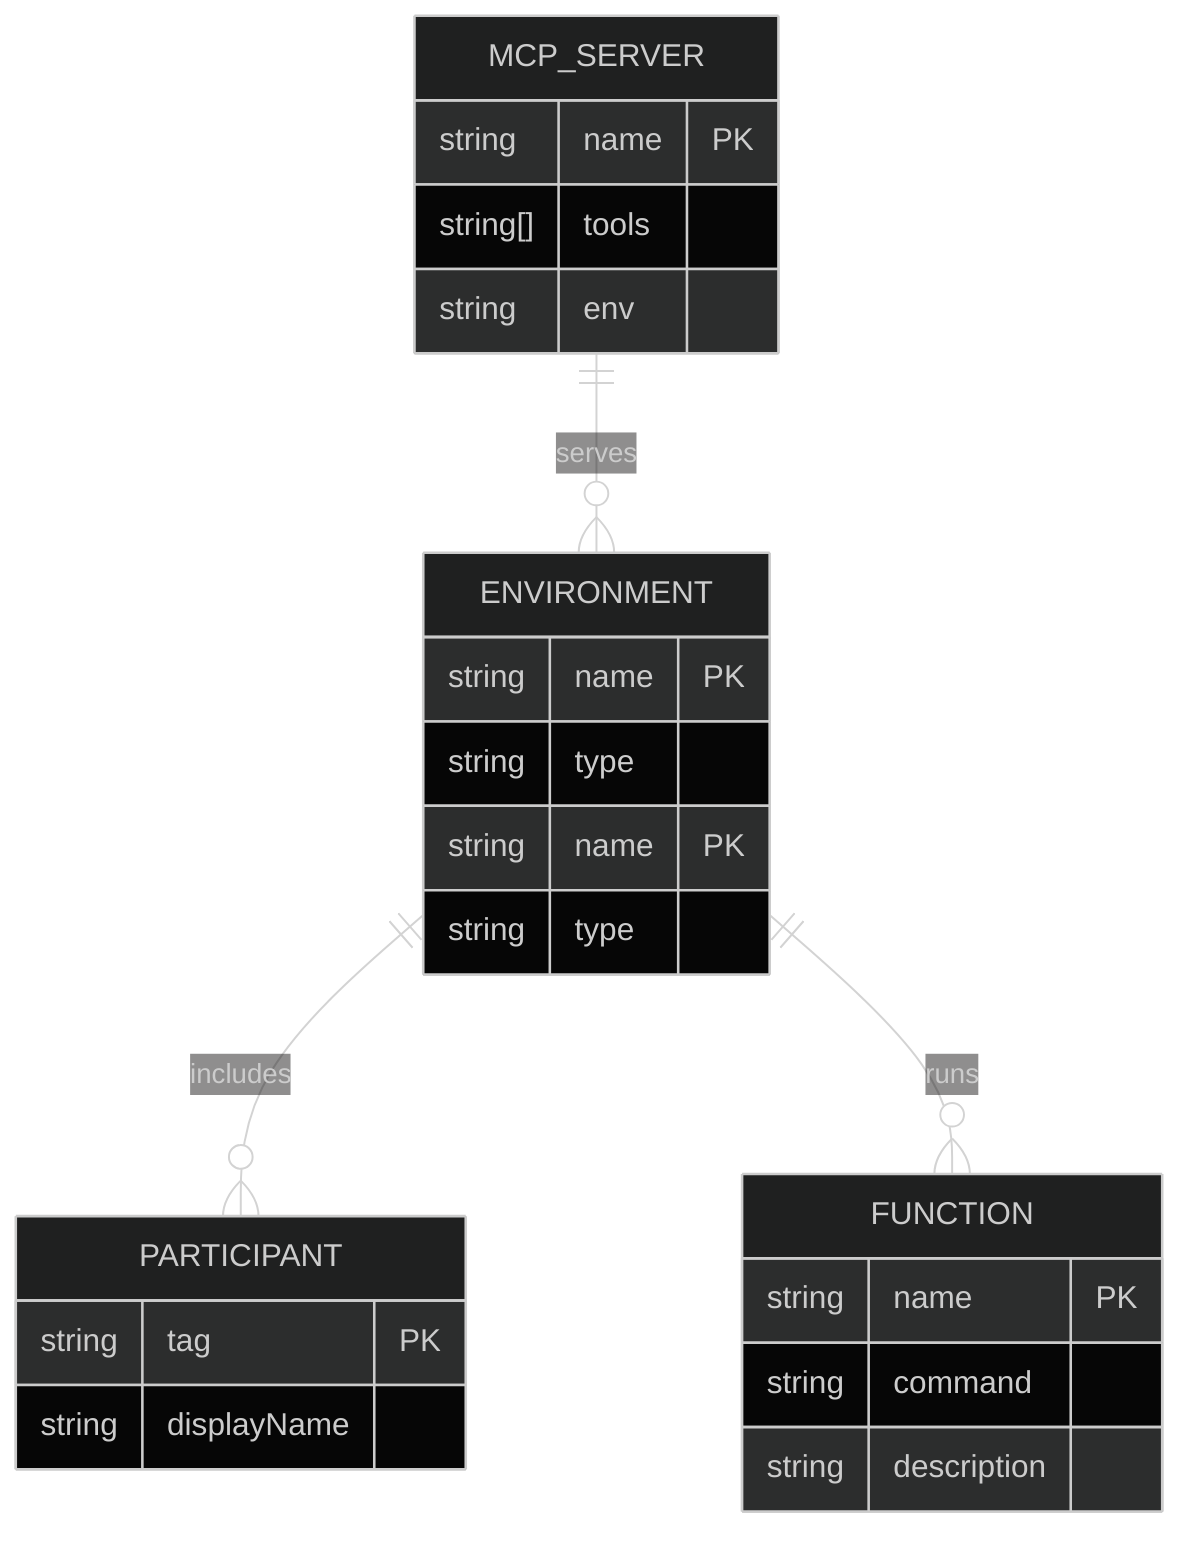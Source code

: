 %%{init: {'theme': 'dark', 'layout': 'dagre'}}%%
erDiagram
    MCP_SERVER ||--o{ ENVIRONMENT : serves
    ENVIRONMENT {
        string name PK
        string type
    }
    MCP_SERVER {
        string name PK
        string[] tools
        string env
    }
    ENVIRONMENT ||--o{ PARTICIPANT : includes
    PARTICIPANT {
        string tag PK
        string displayName
    }
    ENVIRONMENT {
        string name PK
        string type
    }
    ENVIRONMENT ||--o{ FUNCTION : runs
    FUNCTION {
        string name PK
        string command
        string description
    }